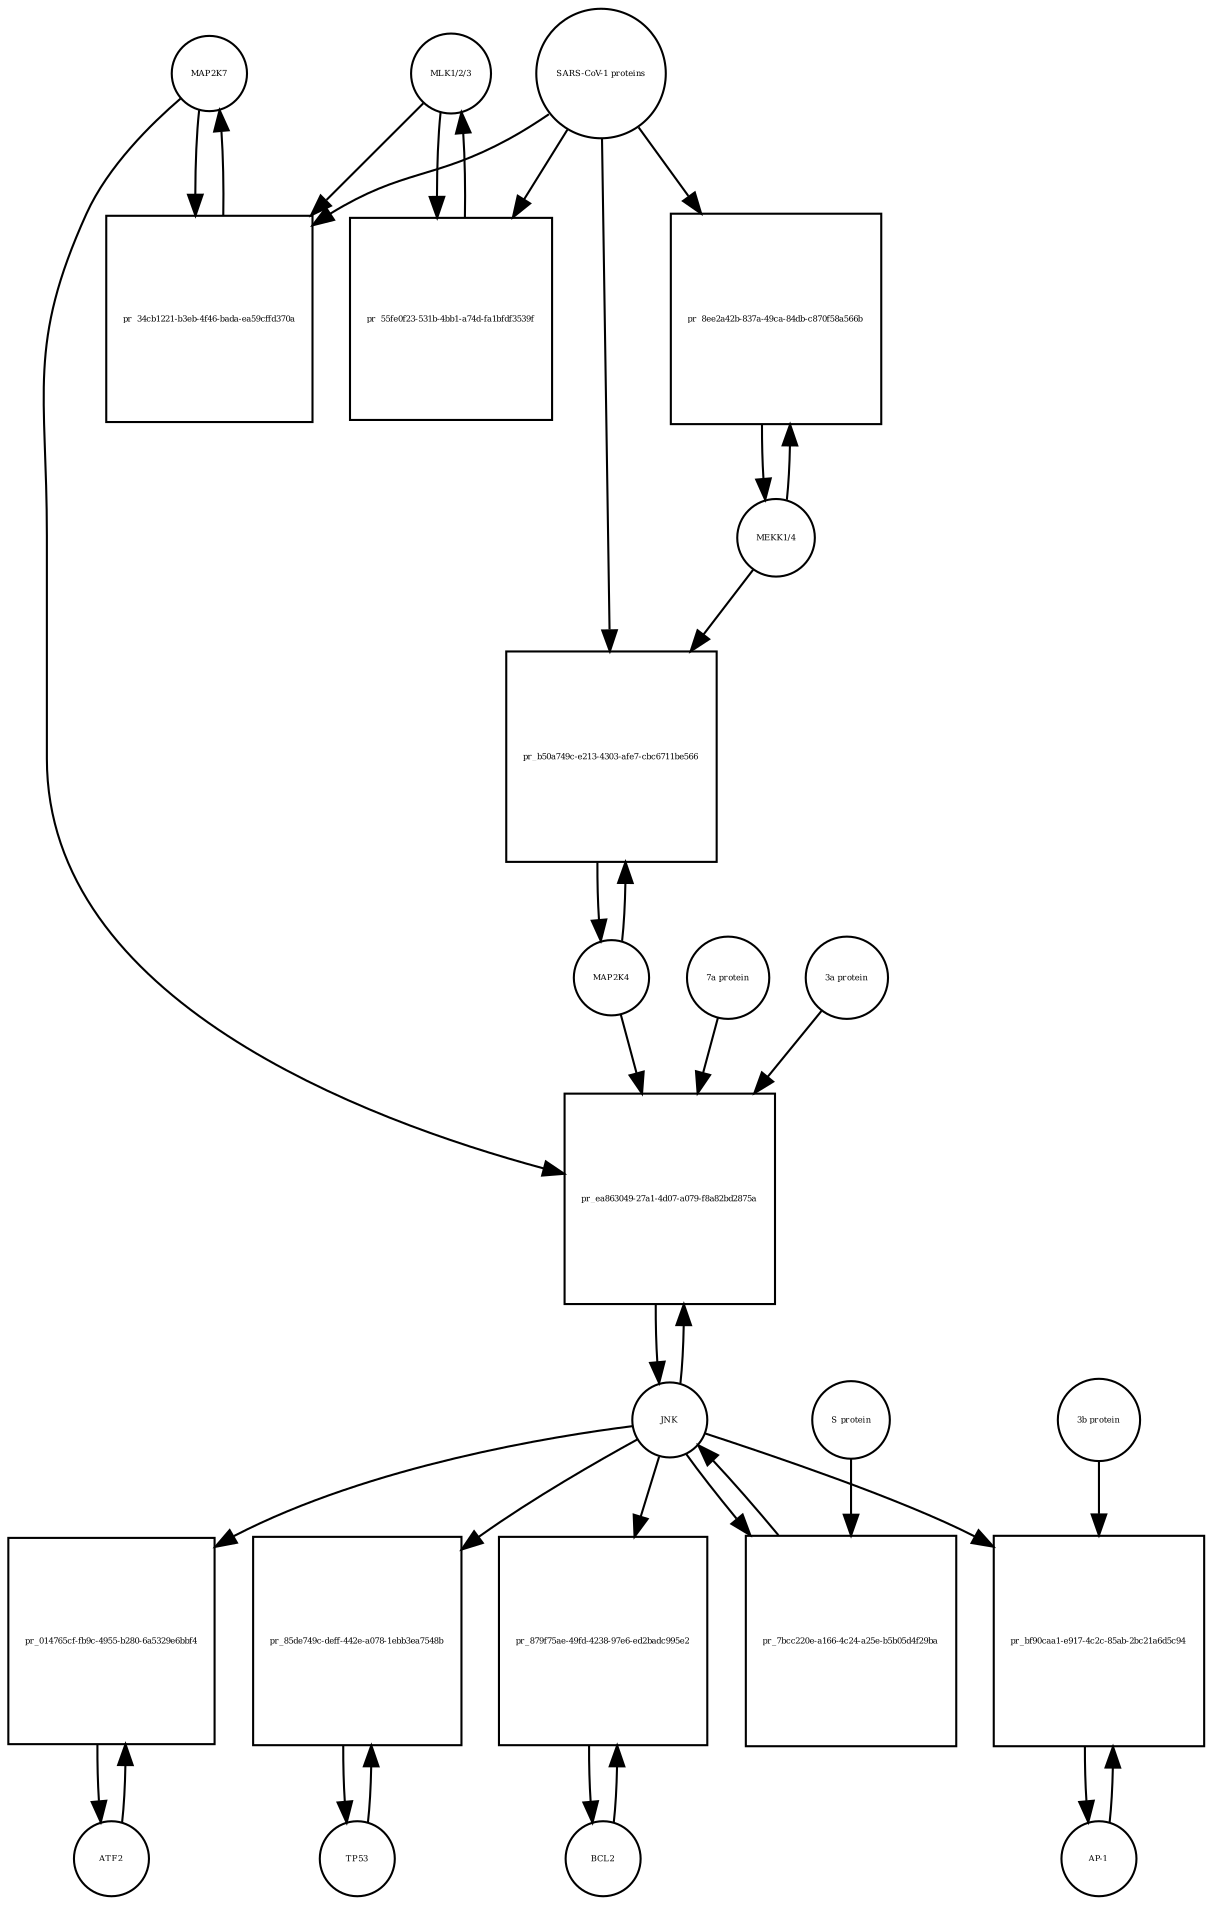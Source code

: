 strict digraph  {
MAP2K7 [annotation=urn_miriam_uniprot_O14733, bipartite=0, cls=macromolecule, fontsize=4, label=MAP2K7, shape=circle];
"pr_34cb1221-b3eb-4f46-bada-ea59cffd370a" [annotation="", bipartite=1, cls=process, fontsize=4, label="pr_34cb1221-b3eb-4f46-bada-ea59cffd370a", shape=square];
"MLK1/2/3" [annotation="", bipartite=0, cls=complex, fontsize=4, label="MLK1/2/3", shape=circle];
"SARS-CoV-1 proteins" [annotation="", bipartite=0, cls=complex, fontsize=4, label="SARS-CoV-1 proteins", shape=circle];
"pr_55fe0f23-531b-4bb1-a74d-fa1bfdf3539f" [annotation="", bipartite=1, cls=process, fontsize=4, label="pr_55fe0f23-531b-4bb1-a74d-fa1bfdf3539f", shape=square];
ATF2 [annotation=urn_miriam_uniprot_P15336, bipartite=0, cls=macromolecule, fontsize=4, label=ATF2, shape=circle];
"pr_014765cf-fb9c-4955-b280-6a5329e6bbf4" [annotation="", bipartite=1, cls=process, fontsize=4, label="pr_014765cf-fb9c-4955-b280-6a5329e6bbf4", shape=square];
JNK [annotation="", bipartite=0, cls=complex, fontsize=4, label=JNK, shape=circle];
TP53 [annotation=urn_miriam_uniprot_P04637, bipartite=0, cls=macromolecule, fontsize=4, label=TP53, shape=circle];
"pr_85de749c-deff-442e-a078-1ebb3ea7548b" [annotation="", bipartite=1, cls=process, fontsize=4, label="pr_85de749c-deff-442e-a078-1ebb3ea7548b", shape=square];
BCL2 [annotation=urn_miriam_uniprot_P10415, bipartite=0, cls=macromolecule, fontsize=4, label=BCL2, shape=circle];
"pr_879f75ae-49fd-4238-97e6-ed2badc995e2" [annotation="", bipartite=1, cls=process, fontsize=4, label="pr_879f75ae-49fd-4238-97e6-ed2badc995e2", shape=square];
"AP-1" [annotation="", bipartite=0, cls=complex, fontsize=4, label="AP-1", shape=circle];
"pr_bf90caa1-e917-4c2c-85ab-2bc21a6d5c94" [annotation="", bipartite=1, cls=process, fontsize=4, label="pr_bf90caa1-e917-4c2c-85ab-2bc21a6d5c94", shape=square];
"3b protein" [annotation="", bipartite=0, cls=macromolecule, fontsize=4, label="3b protein", shape=circle];
"MEKK1/4" [annotation="", bipartite=0, cls=complex, fontsize=4, label="MEKK1/4", shape=circle];
"pr_8ee2a42b-837a-49ca-84db-c870f58a566b" [annotation="", bipartite=1, cls=process, fontsize=4, label="pr_8ee2a42b-837a-49ca-84db-c870f58a566b", shape=square];
MAP2K4 [annotation=urn_miriam_uniprot_P45985, bipartite=0, cls=macromolecule, fontsize=4, label=MAP2K4, shape=circle];
"pr_b50a749c-e213-4303-afe7-cbc6711be566" [annotation="", bipartite=1, cls=process, fontsize=4, label="pr_b50a749c-e213-4303-afe7-cbc6711be566", shape=square];
"pr_ea863049-27a1-4d07-a079-f8a82bd2875a" [annotation="", bipartite=1, cls=process, fontsize=4, label="pr_ea863049-27a1-4d07-a079-f8a82bd2875a", shape=square];
"7a protein" [annotation="", bipartite=0, cls=macromolecule, fontsize=4, label="7a protein", shape=circle];
"3a protein" [annotation="", bipartite=0, cls=macromolecule, fontsize=4, label="3a protein", shape=circle];
"pr_7bcc220e-a166-4c24-a25e-b5b05d4f29ba" [annotation="", bipartite=1, cls=process, fontsize=4, label="pr_7bcc220e-a166-4c24-a25e-b5b05d4f29ba", shape=square];
"S protein" [annotation="", bipartite=0, cls=macromolecule, fontsize=4, label="S protein", shape=circle];
MAP2K7 -> "pr_34cb1221-b3eb-4f46-bada-ea59cffd370a"  [annotation="", interaction_type=consumption];
MAP2K7 -> "pr_ea863049-27a1-4d07-a079-f8a82bd2875a"  [annotation=urn_miriam_pubmed_17141229, interaction_type=stimulation];
"pr_34cb1221-b3eb-4f46-bada-ea59cffd370a" -> MAP2K7  [annotation="", interaction_type=production];
"MLK1/2/3" -> "pr_34cb1221-b3eb-4f46-bada-ea59cffd370a"  [annotation="urn_miriam_pubmed_31226023|urn_miriam_taxonomy_694009", interaction_type=stimulation];
"MLK1/2/3" -> "pr_55fe0f23-531b-4bb1-a74d-fa1bfdf3539f"  [annotation="", interaction_type=consumption];
"SARS-CoV-1 proteins" -> "pr_34cb1221-b3eb-4f46-bada-ea59cffd370a"  [annotation="urn_miriam_pubmed_31226023|urn_miriam_taxonomy_694009", interaction_type=stimulation];
"SARS-CoV-1 proteins" -> "pr_55fe0f23-531b-4bb1-a74d-fa1bfdf3539f"  [annotation="urn_miriam_taxonomy_694009|urn_miriam_pubmed_31226023", interaction_type=stimulation];
"SARS-CoV-1 proteins" -> "pr_8ee2a42b-837a-49ca-84db-c870f58a566b"  [annotation="urn_miriam_pubmed_31226023|urn_miriam_taxonomy_694009", interaction_type=stimulation];
"SARS-CoV-1 proteins" -> "pr_b50a749c-e213-4303-afe7-cbc6711be566"  [annotation="urn_miriam_pubmed_31226023|urn_miriam_taxonomy_694009", interaction_type=stimulation];
"pr_55fe0f23-531b-4bb1-a74d-fa1bfdf3539f" -> "MLK1/2/3"  [annotation="", interaction_type=production];
ATF2 -> "pr_014765cf-fb9c-4955-b280-6a5329e6bbf4"  [annotation="", interaction_type=consumption];
"pr_014765cf-fb9c-4955-b280-6a5329e6bbf4" -> ATF2  [annotation="", interaction_type=production];
JNK -> "pr_014765cf-fb9c-4955-b280-6a5329e6bbf4"  [annotation="", interaction_type=stimulation];
JNK -> "pr_85de749c-deff-442e-a078-1ebb3ea7548b"  [annotation="", interaction_type=stimulation];
JNK -> "pr_879f75ae-49fd-4238-97e6-ed2badc995e2"  [annotation=urn_miriam_pubmed_10567572, interaction_type=stimulation];
JNK -> "pr_bf90caa1-e917-4c2c-85ab-2bc21a6d5c94"  [annotation=urn_miriam_pubmed_21561061, interaction_type=stimulation];
JNK -> "pr_ea863049-27a1-4d07-a079-f8a82bd2875a"  [annotation="", interaction_type=consumption];
JNK -> "pr_7bcc220e-a166-4c24-a25e-b5b05d4f29ba"  [annotation="", interaction_type=consumption];
TP53 -> "pr_85de749c-deff-442e-a078-1ebb3ea7548b"  [annotation="", interaction_type=consumption];
"pr_85de749c-deff-442e-a078-1ebb3ea7548b" -> TP53  [annotation="", interaction_type=production];
BCL2 -> "pr_879f75ae-49fd-4238-97e6-ed2badc995e2"  [annotation="", interaction_type=consumption];
"pr_879f75ae-49fd-4238-97e6-ed2badc995e2" -> BCL2  [annotation="", interaction_type=production];
"AP-1" -> "pr_bf90caa1-e917-4c2c-85ab-2bc21a6d5c94"  [annotation="", interaction_type=consumption];
"pr_bf90caa1-e917-4c2c-85ab-2bc21a6d5c94" -> "AP-1"  [annotation="", interaction_type=production];
"3b protein" -> "pr_bf90caa1-e917-4c2c-85ab-2bc21a6d5c94"  [annotation=urn_miriam_pubmed_21561061, interaction_type=stimulation];
"MEKK1/4" -> "pr_8ee2a42b-837a-49ca-84db-c870f58a566b"  [annotation="", interaction_type=consumption];
"MEKK1/4" -> "pr_b50a749c-e213-4303-afe7-cbc6711be566"  [annotation="urn_miriam_pubmed_31226023|urn_miriam_taxonomy_694009", interaction_type=stimulation];
"pr_8ee2a42b-837a-49ca-84db-c870f58a566b" -> "MEKK1/4"  [annotation="", interaction_type=production];
MAP2K4 -> "pr_b50a749c-e213-4303-afe7-cbc6711be566"  [annotation="", interaction_type=consumption];
MAP2K4 -> "pr_ea863049-27a1-4d07-a079-f8a82bd2875a"  [annotation=urn_miriam_pubmed_17141229, interaction_type=stimulation];
"pr_b50a749c-e213-4303-afe7-cbc6711be566" -> MAP2K4  [annotation="", interaction_type=production];
"pr_ea863049-27a1-4d07-a079-f8a82bd2875a" -> JNK  [annotation="", interaction_type=production];
"7a protein" -> "pr_ea863049-27a1-4d07-a079-f8a82bd2875a"  [annotation=urn_miriam_pubmed_17141229, interaction_type=stimulation];
"3a protein" -> "pr_ea863049-27a1-4d07-a079-f8a82bd2875a"  [annotation=urn_miriam_pubmed_17141229, interaction_type=stimulation];
"pr_7bcc220e-a166-4c24-a25e-b5b05d4f29ba" -> JNK  [annotation="", interaction_type=production];
"S protein" -> "pr_7bcc220e-a166-4c24-a25e-b5b05d4f29ba"  [annotation=urn_miriam_pubmed_17267381, interaction_type=stimulation];
}
